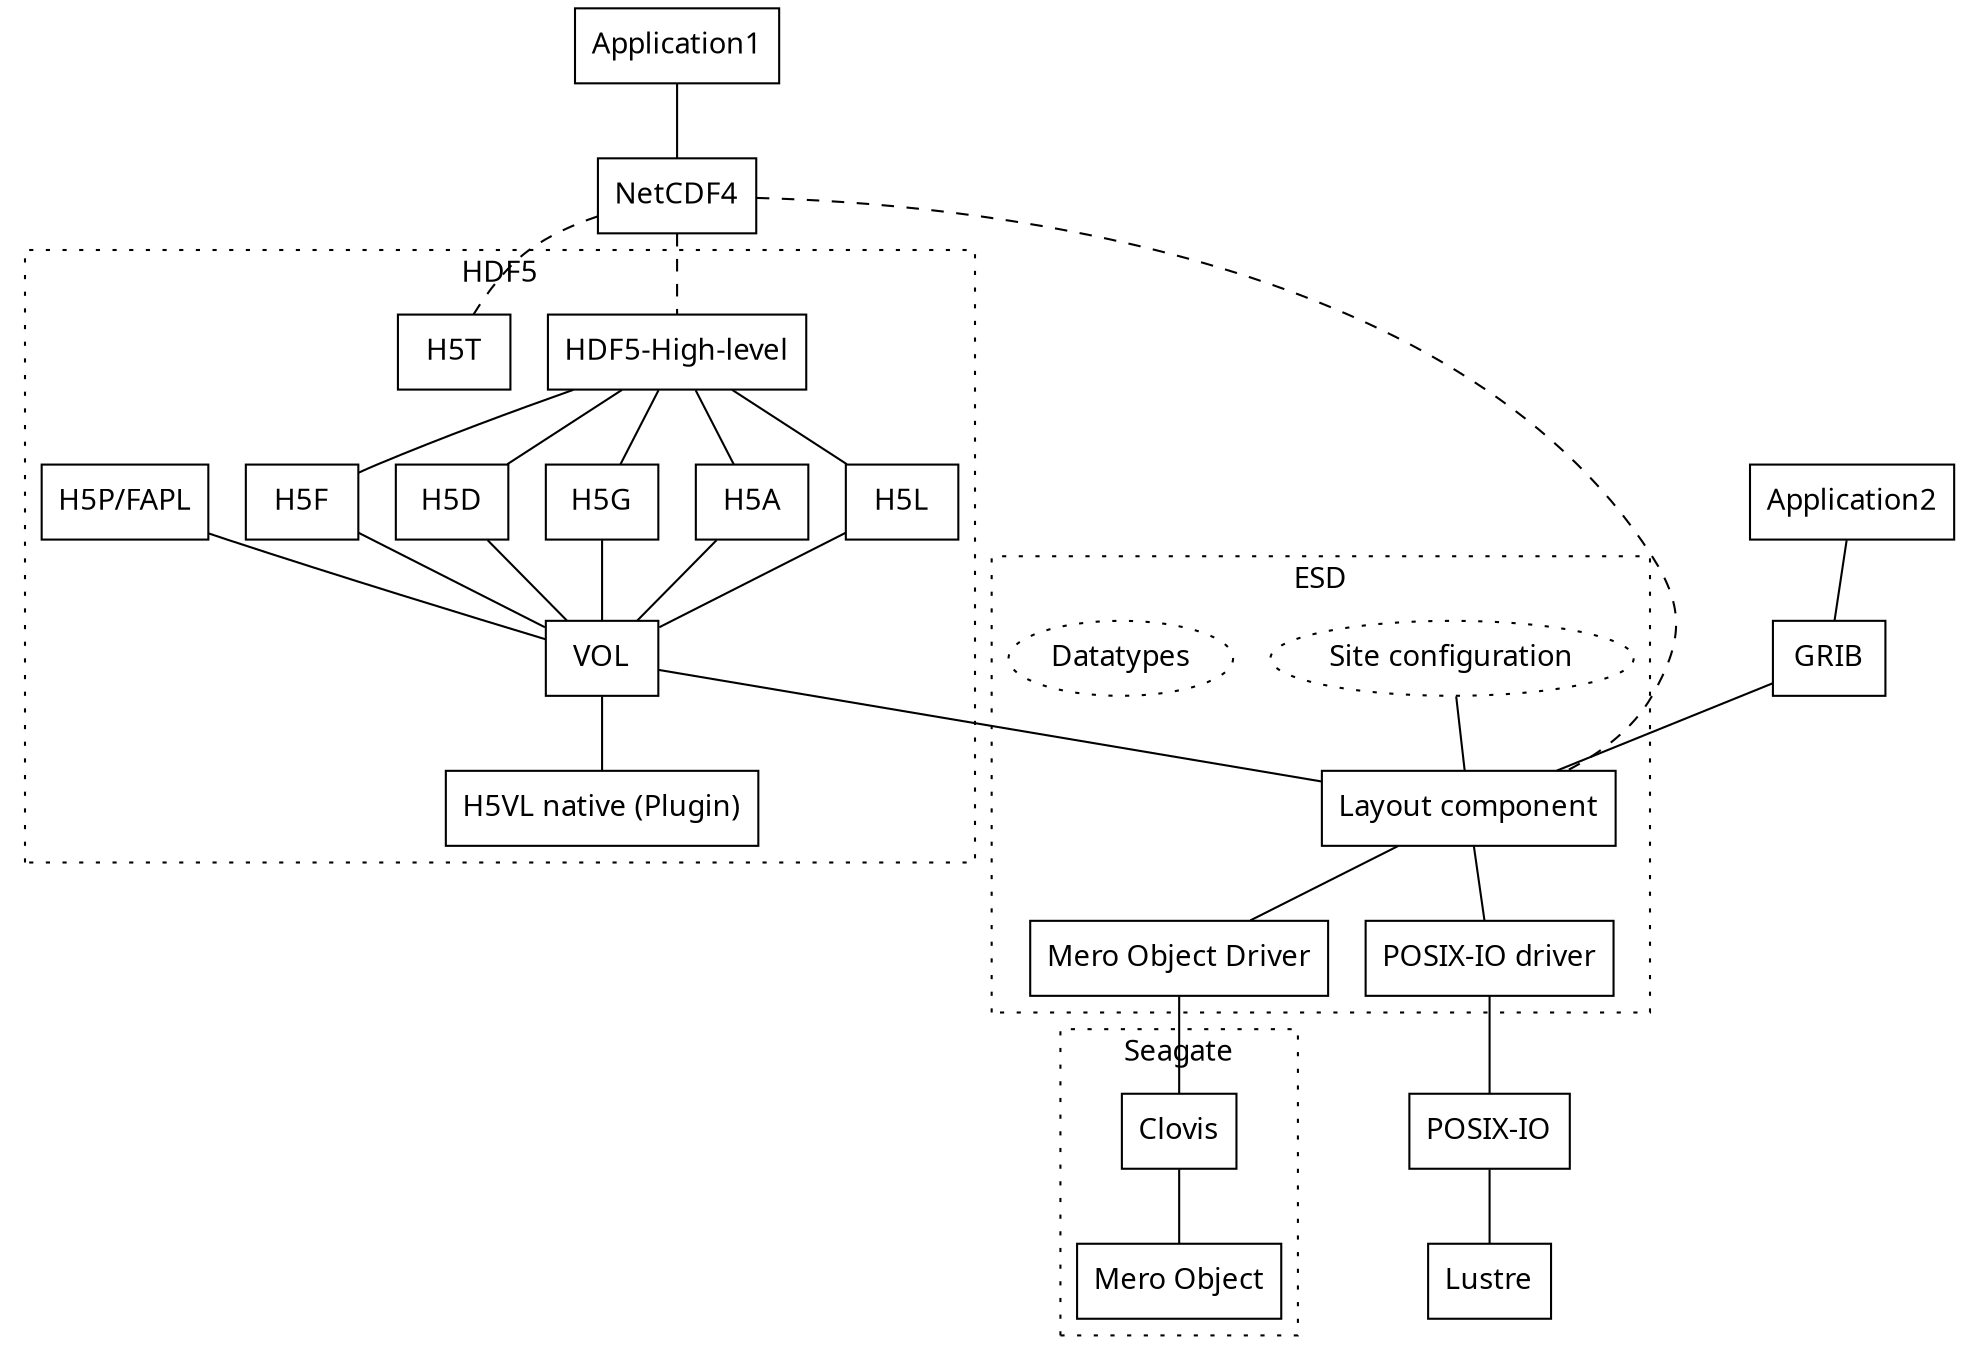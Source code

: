 graph changed {
  graph [fontname = "sans serif"];
  node [fontname = "sans serif", shape=box];
  edge [fontname = "sans serif"];

  Application1 -- NetCDF4 ;

  Application2 -- GRIB;

  GRIB -- "Layout component";

  NetCDF4 -- "Layout component"  [style=dashed];

  NetCDF4 -- "HDF5-High-level" [style=dashed]; # alternative path
  NetCDF4 -- "H5T" [style=dashed]; # alternative path

  subgraph cluster {
    graph[style=dotted];

    "H5T";

    VOL; # Which layout to choose: see H5Dlayout.c, do IO in: H5Dio.c ; H5Dread()

    "HDF5-High-level" -- H5F;
    "HDF5-High-level" -- H5D;
    "HDF5-High-level" -- H5G;
    "HDF5-High-level" -- H5A;
    "HDF5-High-level" -- H5L;

    H5F -- VOL;
    H5D -- VOL;
    H5G -- VOL;
    H5A -- VOL;
    H5L -- VOL;

    "H5P/FAPL" -- VOL

    VOL -- "H5VL native (Plugin)"

    label="HDF5";
  }

  subgraph cluster_esd {



    "Layout component";
    "Site configuration" [shape="ellipse",style="dotted"];

    "Datatypes" [shape="ellipse",style="dotted"];

    "Site configuration" -- "Layout component";

    VOL -- "Layout component";

    "Layout component" -- "POSIX-IO driver";
    "Mero Object Driver";

    label="ESD";
    graph[style=dotted];
  }


  "POSIX-IO driver" -- "POSIX-IO";

  "POSIX-IO" -- "Lustre";

  subgraph cluster_seagate {
    graph[style=dotted];
    label="Seagate";

    "Mero Object Driver" -- "Clovis";
    "Clovis" -- "Mero Object";
  }

  "Layout component" -- "Mero Object Driver";
}
